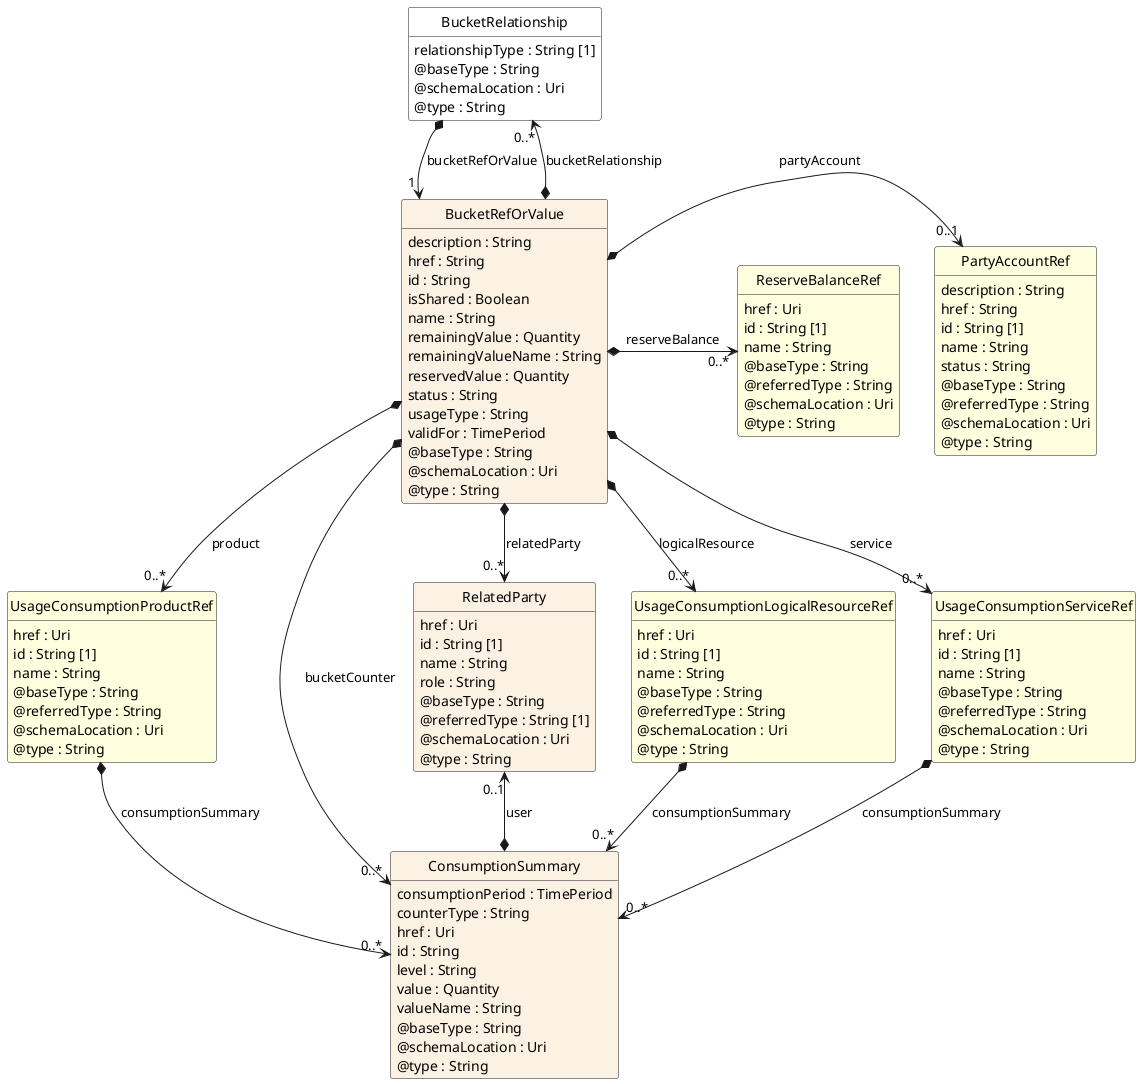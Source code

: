 @startuml
hide circle
hide methods
hide stereotype
show <<Enumeration>> stereotype
skinparam class {
   BackgroundColor<<Enumeration>> #E6F5F7
   BackgroundColor<<Ref>> #FFFFE0
   BackgroundColor<<Pivot>> #FFFFFFF
   BackgroundColor<<SimpleType>> #E2F0DA
   BackgroundColor #FCF2E3
}

class BucketRelationship <<Pivot>> {
    relationshipType : String [1]
    @baseType : String
    @schemaLocation : Uri
    @type : String
}

class BucketRefOrValue  {
    description : String
    href : String
    id : String
    isShared : Boolean
    name : String
    remainingValue : Quantity
    remainingValueName : String
    reservedValue : Quantity
    status : String
    usageType : String
    validFor : TimePeriod
    @baseType : String
    @schemaLocation : Uri
    @type : String
}

class UsageConsumptionProductRef  <<Ref>> {
    href : Uri
    id : String [1]
    name : String
    @baseType : String
    @referredType : String
    @schemaLocation : Uri
    @type : String
}

class ConsumptionSummary  {
    consumptionPeriod : TimePeriod
    counterType : String
    href : Uri
    id : String
    level : String
    value : Quantity
    valueName : String
    @baseType : String
    @schemaLocation : Uri
    @type : String
}

class RelatedParty  {
    href : Uri
    id : String [1]
    name : String
    role : String
    @baseType : String
    @referredType : String [1]
    @schemaLocation : Uri
    @type : String
}

class UsageConsumptionLogicalResourceRef  <<Ref>> {
    href : Uri
    id : String [1]
    name : String
    @baseType : String
    @referredType : String
    @schemaLocation : Uri
    @type : String
}

class ReserveBalanceRef  <<Ref>> {
    href : Uri
    id : String [1]
    name : String
    @baseType : String
    @referredType : String
    @schemaLocation : Uri
    @type : String
}

class PartyAccountRef  <<Ref>> {
    description : String
    href : String
    id : String [1]
    name : String
    status : String
    @baseType : String
    @referredType : String
    @schemaLocation : Uri
    @type : String
}

class UsageConsumptionServiceRef  <<Ref>> {
    href : Uri
    id : String [1]
    name : String
    @baseType : String
    @referredType : String
    @schemaLocation : Uri
    @type : String
}

BucketRelationship *-->  "1" BucketRefOrValue : bucketRefOrValue

BucketRelationship "0..*" <--* BucketRefOrValue : bucketRelationship

BucketRefOrValue *-->  "0..*" RelatedParty : relatedParty

BucketRefOrValue *-->  "0..*" UsageConsumptionLogicalResourceRef : logicalResource

BucketRefOrValue *-->  "0..*" UsageConsumptionProductRef : product

BucketRefOrValue *-->  "0..*" UsageConsumptionServiceRef : service

BucketRefOrValue *-->  "0..*" ConsumptionSummary : bucketCounter

RelatedParty "0..1" <--* ConsumptionSummary : user

UsageConsumptionProductRef *-->  "0..*" ConsumptionSummary : consumptionSummary

UsageConsumptionLogicalResourceRef *-->  "0..*" ConsumptionSummary : consumptionSummary

UsageConsumptionServiceRef *-->  "0..*" ConsumptionSummary : consumptionSummary

PartyAccountRef "0..1" <-left-* BucketRefOrValue : partyAccount

BucketRefOrValue *-right-> "0..*" ReserveBalanceRef : reserveBalance

@enduml